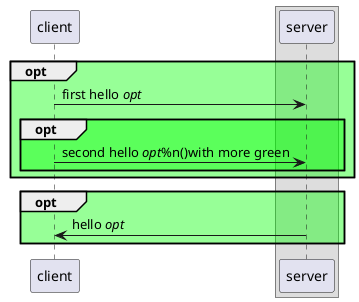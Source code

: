 {
  "sha1": "qtdztttb26j45po8ciz2jtbx14611s",
  "insertion": {
    "when": "2024-06-04T17:28:42.893Z",
    "url": "https://forum.plantuml.net/11606/full-opacity-alpha-compositing-support-for-svg-and-png",
    "user": "plantuml@gmail.com"
  }
}
@startuml
skinparam BackgroundColor transparent
skinparam shadowing false
skinparam SequenceGroupBodyBackgroundColor 00FF0067

participant client
box
  participant server
end box

opt
client -> server : first hello //opt//
  opt
    client -> server : second hello //opt//%n()with more green
  end opt
end opt
opt
  client <- server : hello //opt//
end opt
@enduml
